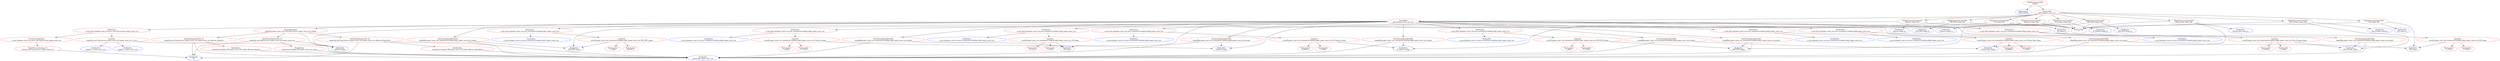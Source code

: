 digraph model_s{
"model_s" [ color=red, label="RooSimultaneousOpt\nmodel_s"];
"CMS_channel" [ color=blue, label="RooCategory\nCMS_channel"];
"pdf_binpaper_exact_out" [ color=red, label="RooProdPdf\npdf_binpaper_exact_out"];
"pdf_binpaper_exact_out_nuis" [ color=red, label="RooAddPdf\npdf_binpaper_exact_out_nuis"];
"shapeBkg_paper_exact_out_anomalousCoupling_bkg8_paper_exact_out_morph" [ color=red, label="FastVerticalInterpHistPdf2\nshapeBkg_paper_exact_out_anomalousCoupling_bkg8_paper_exact_out_morph"];
"Non_Prompt_shape" [ color=blue, label="RooRealVar\nNon_Prompt_shape"];
"observable_paper_exact_out" [ color=blue, label="RooRealVar\nobservable_paper_exact_out"];
"shapeBkg_paper_exact_out_anomalousCoupling_bkg7_paper_exact_out_morph" [ color=red, label="FastVerticalInterpHistPdf2\nshapeBkg_paper_exact_out_anomalousCoupling_bkg7_paper_exact_out_morph"];
"WW_DPS_shape" [ color=blue, label="RooRealVar\nWW_DPS_shape"];
"shapeBkg_paper_exact_out_anomalousCoupling_bkg2_paper_exact_out_morph" [ color=red, label="FastVerticalInterpHistPdf2\nshapeBkg_paper_exact_out_anomalousCoupling_bkg2_paper_exact_out_morph"];
"WZ_shape" [ color=blue, label="RooRealVar\nWZ_shape"];
"shapeBkg_paper_exact_out_anomalousCoupling_bkg3_paper_exact_out_morph" [ color=red, label="FastVerticalInterpHistPdf2\nshapeBkg_paper_exact_out_anomalousCoupling_bkg3_paper_exact_out_morph"];
"ZZ_shape" [ color=blue, label="RooRealVar\nZZ_shape"];
"shapeBkg_paper_exact_out_anomalousCoupling_bkg5_paper_exact_out_morph" [ color=red, label="FastVerticalInterpHistPdf2\nshapeBkg_paper_exact_out_anomalousCoupling_bkg5_paper_exact_out_morph"];
"Wrong_Sign_shape" [ color=blue, label="RooRealVar\nWrong_Sign_shape"];
"shapeSig_paper_exact_out_anoCoupl_process_paper_exact_out_morph" [ color=red, label="VerticalInterpPdf\nshapeSig_paper_exact_out_anoCoupl_process_paper_exact_out_morph"];
"shapeSig_anoCoupl_process_paper_exact_out_paper_exact_out" [ color=red, label="RooACSemiAnalyticPdf_1D\nshapeSig_anoCoupl_process_paper_exact_out_paper_exact_out"];
"anomalousCoupling_SM_paper_exact_out_shape" [ color=red, label="RooHistFunc\nanomalousCoupling_SM_paper_exact_out_shape"];
"fs0" [ color=blue, label="RooRealVar\nfs0"];
"shapeSig_anoCoupl_process_paper_exact_out_paper_exact_out_diboson_shapeUp" [ color=red, label="RooACSemiAnalyticPdf_1D\nshapeSig_anoCoupl_process_paper_exact_out_paper_exact_out_diboson_shapeUp"];
"anomalousCoupling_SM_paper_exact_out_shape_diboson_shapeUp" [ color=red, label="RooHistFunc\nanomalousCoupling_SM_paper_exact_out_shape_diboson_shapeUp"];
"shapeSig_anoCoupl_process_paper_exact_out_paper_exact_out_diboson_shapeDown" [ color=red, label="RooACSemiAnalyticPdf_1D\nshapeSig_anoCoupl_process_paper_exact_out_paper_exact_out_diboson_shapeDown"];
"anomalousCoupling_SM_paper_exact_out_shape_diboson_shapeDown" [ color=red, label="RooHistFunc\nanomalousCoupling_SM_paper_exact_out_shape_diboson_shapeDown"];
"diboson_shape" [ color=blue, label="RooRealVar\ndiboson_shape"];
"shapeBkg_paper_exact_out_anomalousCoupling_bkg1_paper_exact_out_morph" [ color=red, label="FastVerticalInterpHistPdf2\nshapeBkg_paper_exact_out_anomalousCoupling_bkg1_paper_exact_out_morph"];
"WW_QCD_shape" [ color=blue, label="RooRealVar\nWW_QCD_shape"];
"shapeBkg_paper_exact_out_anomalousCoupling_bkg4_paper_exact_out_morph" [ color=red, label="FastVerticalInterpHistPdf2\nshapeBkg_paper_exact_out_anomalousCoupling_bkg4_paper_exact_out_morph"];
"Triboson_shape" [ color=blue, label="RooRealVar\nTriboson_shape"];
"shapeBkg_paper_exact_out_anomalousCoupling_bkg6_paper_exact_out_morph" [ color=red, label="FastVerticalInterpHistPdf2\nshapeBkg_paper_exact_out_anomalousCoupling_bkg6_paper_exact_out_morph"];
"W_Gamma_shape" [ color=blue, label="RooRealVar\nW_Gamma_shape"];
"n_exp_final_binpaper_exact_out_proc_anomalousCoupling_bkg8_paper_exact_out" [ color=red, label="RooProduct\nn_exp_final_binpaper_exact_out_proc_anomalousCoupling_bkg8_paper_exact_out"];
"n_exp_binpaper_exact_out_proc_anomalousCoupling_bkg8_paper_exact_out" [ color=blue, label="RooRealVar\nn_exp_binpaper_exact_out_proc_anomalousCoupling_bkg8_paper_exact_out"];
"systeff_paper_exact_out_anomalousCoupling_bkg8_paper_exact_out_Non_Prompt_shape" [ color=red, label="AsymPow\nsysteff_paper_exact_out_anomalousCoupling_bkg8_paper_exact_out_Non_Prompt_shape"];
"0.765744" [ color=red, label="RooConstVar\n0.765744"];
"1.23426" [ color=red, label="RooConstVar\n1.23426"];
"n_exp_final_binpaper_exact_out_proc_anomalousCoupling_bkg7_paper_exact_out" [ color=red, label="RooProduct\nn_exp_final_binpaper_exact_out_proc_anomalousCoupling_bkg7_paper_exact_out"];
"n_exp_binpaper_exact_out_proc_anomalousCoupling_bkg7_paper_exact_out" [ color=blue, label="RooRealVar\nn_exp_binpaper_exact_out_proc_anomalousCoupling_bkg7_paper_exact_out"];
"systeff_paper_exact_out_anomalousCoupling_bkg7_paper_exact_out_WW_DPS_shape" [ color=red, label="AsymPow\nsysteff_paper_exact_out_anomalousCoupling_bkg7_paper_exact_out_WW_DPS_shape"];
"0.810573" [ color=red, label="RooConstVar\n0.810573"];
"1.18943" [ color=red, label="RooConstVar\n1.18943"];
"n_exp_final_binpaper_exact_out_proc_anomalousCoupling_bkg2_paper_exact_out" [ color=red, label="RooProduct\nn_exp_final_binpaper_exact_out_proc_anomalousCoupling_bkg2_paper_exact_out"];
"n_exp_binpaper_exact_out_proc_anomalousCoupling_bkg2_paper_exact_out" [ color=blue, label="RooRealVar\nn_exp_binpaper_exact_out_proc_anomalousCoupling_bkg2_paper_exact_out"];
"systeff_paper_exact_out_anomalousCoupling_bkg2_paper_exact_out_WZ_shape" [ color=red, label="AsymPow\nsysteff_paper_exact_out_anomalousCoupling_bkg2_paper_exact_out_WZ_shape"];
"0.74254" [ color=red, label="RooConstVar\n0.74254"];
"1.25746" [ color=red, label="RooConstVar\n1.25746"];
"n_exp_final_binpaper_exact_out_proc_anomalousCoupling_bkg3_paper_exact_out" [ color=red, label="RooProduct\nn_exp_final_binpaper_exact_out_proc_anomalousCoupling_bkg3_paper_exact_out"];
"n_exp_binpaper_exact_out_proc_anomalousCoupling_bkg3_paper_exact_out" [ color=blue, label="RooRealVar\nn_exp_binpaper_exact_out_proc_anomalousCoupling_bkg3_paper_exact_out"];
"systeff_paper_exact_out_anomalousCoupling_bkg3_paper_exact_out_ZZ_shape" [ color=red, label="AsymPow\nsysteff_paper_exact_out_anomalousCoupling_bkg3_paper_exact_out_ZZ_shape"];
"0.721212" [ color=red, label="RooConstVar\n0.721212"];
"1.27879" [ color=red, label="RooConstVar\n1.27879"];
"n_exp_final_binpaper_exact_out_proc_anomalousCoupling_bkg5_paper_exact_out" [ color=red, label="RooProduct\nn_exp_final_binpaper_exact_out_proc_anomalousCoupling_bkg5_paper_exact_out"];
"n_exp_binpaper_exact_out_proc_anomalousCoupling_bkg5_paper_exact_out" [ color=blue, label="RooRealVar\nn_exp_binpaper_exact_out_proc_anomalousCoupling_bkg5_paper_exact_out"];
"systeff_paper_exact_out_anomalousCoupling_bkg5_paper_exact_out_Wrong_Sign_shape" [ color=red, label="AsymPow\nsysteff_paper_exact_out_anomalousCoupling_bkg5_paper_exact_out_Wrong_Sign_shape"];
"0.648942" [ color=red, label="RooConstVar\n0.648942"];
"1.35106" [ color=red, label="RooConstVar\n1.35106"];
"n_exp_final_binpaper_exact_out_proc_anoCoupl_process_paper_exact_out" [ color=red, label="RooProduct\nn_exp_final_binpaper_exact_out_proc_anoCoupl_process_paper_exact_out"];
"n_exp_binpaper_exact_out_proc_anoCoupl_process_paper_exact_out" [ color=red, label="ProcessNormalization\nn_exp_binpaper_exact_out_proc_anoCoupl_process_paper_exact_out"];
"Scaling_anoCoupl_process_paper_exact_out" [ color=red, label="RooACProcessScaling_1D\nScaling_anoCoupl_process_paper_exact_out"];
"shapeSig_anoCoupl_process_paper_exact_out_paper_exact_out__norm" [ color=red, label="AsymPow\nshapeSig_anoCoupl_process_paper_exact_out_paper_exact_out__norm"];
"kappaL_1_paper_exact_out" [ color=blue, label="RooRealVar\nkappaL_1_paper_exact_out"];
"kappaH_1_paper_exact_out" [ color=blue, label="RooRealVar\nkappaH_1_paper_exact_out"];
"n_exp_final_binpaper_exact_out_proc_anomalousCoupling_bkg1_paper_exact_out" [ color=red, label="RooProduct\nn_exp_final_binpaper_exact_out_proc_anomalousCoupling_bkg1_paper_exact_out"];
"n_exp_binpaper_exact_out_proc_anomalousCoupling_bkg1_paper_exact_out" [ color=blue, label="RooRealVar\nn_exp_binpaper_exact_out_proc_anomalousCoupling_bkg1_paper_exact_out"];
"systeff_paper_exact_out_anomalousCoupling_bkg1_paper_exact_out_WW_QCD_shape" [ color=red, label="AsymPow\nsysteff_paper_exact_out_anomalousCoupling_bkg1_paper_exact_out_WW_QCD_shape"];
"0.717482" [ color=red, label="RooConstVar\n0.717482"];
"1.28252" [ color=red, label="RooConstVar\n1.28252"];
"n_exp_final_binpaper_exact_out_proc_anomalousCoupling_bkg4_paper_exact_out" [ color=red, label="RooProduct\nn_exp_final_binpaper_exact_out_proc_anomalousCoupling_bkg4_paper_exact_out"];
"n_exp_binpaper_exact_out_proc_anomalousCoupling_bkg4_paper_exact_out" [ color=blue, label="RooRealVar\nn_exp_binpaper_exact_out_proc_anomalousCoupling_bkg4_paper_exact_out"];
"systeff_paper_exact_out_anomalousCoupling_bkg4_paper_exact_out_Triboson_shape" [ color=red, label="AsymPow\nsysteff_paper_exact_out_anomalousCoupling_bkg4_paper_exact_out_Triboson_shape"];
"0.773367" [ color=red, label="RooConstVar\n0.773367"];
"1.22663" [ color=red, label="RooConstVar\n1.22663"];
"n_exp_final_binpaper_exact_out_proc_anomalousCoupling_bkg6_paper_exact_out" [ color=red, label="RooProduct\nn_exp_final_binpaper_exact_out_proc_anomalousCoupling_bkg6_paper_exact_out"];
"n_exp_binpaper_exact_out_proc_anomalousCoupling_bkg6_paper_exact_out" [ color=blue, label="RooRealVar\nn_exp_binpaper_exact_out_proc_anomalousCoupling_bkg6_paper_exact_out"];
"systeff_paper_exact_out_anomalousCoupling_bkg6_paper_exact_out_W_Gamma_shape" [ color=red, label="AsymPow\nsysteff_paper_exact_out_anomalousCoupling_bkg6_paper_exact_out_W_Gamma_shape"];
"0.649913" [ color=red, label="RooConstVar\n0.649913"];
"1.35009" [ color=red, label="RooConstVar\n1.35009"];
"WW_QCD_shape_Pdf" [ color=red, label="SimpleGaussianConstraint\nWW_QCD_shape_Pdf"];
"1" [ color=red, label="RooConstVar\n1"];
"WW_QCD_shape_In" [ color=blue, label="RooRealVar\nWW_QCD_shape_In"];
"WZ_shape_Pdf" [ color=red, label="SimpleGaussianConstraint\nWZ_shape_Pdf"];
"WZ_shape_In" [ color=blue, label="RooRealVar\nWZ_shape_In"];
"ZZ_shape_Pdf" [ color=red, label="SimpleGaussianConstraint\nZZ_shape_Pdf"];
"ZZ_shape_In" [ color=blue, label="RooRealVar\nZZ_shape_In"];
"Triboson_shape_Pdf" [ color=red, label="SimpleGaussianConstraint\nTriboson_shape_Pdf"];
"Triboson_shape_In" [ color=blue, label="RooRealVar\nTriboson_shape_In"];
"Wrong_Sign_shape_Pdf" [ color=red, label="SimpleGaussianConstraint\nWrong_Sign_shape_Pdf"];
"Wrong_Sign_shape_In" [ color=blue, label="RooRealVar\nWrong_Sign_shape_In"];
"W_Gamma_shape_Pdf" [ color=red, label="SimpleGaussianConstraint\nW_Gamma_shape_Pdf"];
"W_Gamma_shape_In" [ color=blue, label="RooRealVar\nW_Gamma_shape_In"];
"WW_DPS_shape_Pdf" [ color=red, label="SimpleGaussianConstraint\nWW_DPS_shape_Pdf"];
"WW_DPS_shape_In" [ color=blue, label="RooRealVar\nWW_DPS_shape_In"];
"Non_Prompt_shape_Pdf" [ color=red, label="SimpleGaussianConstraint\nNon_Prompt_shape_Pdf"];
"Non_Prompt_shape_In" [ color=blue, label="RooRealVar\nNon_Prompt_shape_In"];
"diboson_shape_Pdf" [ color=red, label="SimpleGaussianConstraint\ndiboson_shape_Pdf"];
"diboson_shape_In" [ color=blue, label="RooRealVar\ndiboson_shape_In"];
"shapeSig_anoCoupl_process_paper_exact_out_paper_exact_out__norm" -> "kappaL_1_paper_exact_out";
"shapeSig_anoCoupl_process_paper_exact_out_paper_exact_out__norm" -> "kappaH_1_paper_exact_out";
"shapeSig_anoCoupl_process_paper_exact_out_paper_exact_out__norm" -> "diboson_shape";
"Scaling_anoCoupl_process_paper_exact_out" -> "fs0";
"WW_QCD_shape_Pdf" -> "WW_QCD_shape";
"WW_QCD_shape_Pdf" -> "WW_QCD_shape_In";
"WW_QCD_shape_Pdf" -> "1";
"Triboson_shape_Pdf" -> "1";
"Triboson_shape_Pdf" -> "Triboson_shape";
"Triboson_shape_Pdf" -> "Triboson_shape_In";
"WZ_shape_Pdf" -> "1";
"WZ_shape_Pdf" -> "WZ_shape";
"WZ_shape_Pdf" -> "WZ_shape_In";
"ZZ_shape_Pdf" -> "1";
"ZZ_shape_Pdf" -> "ZZ_shape_In";
"ZZ_shape_Pdf" -> "ZZ_shape";
"WW_DPS_shape_Pdf" -> "1";
"WW_DPS_shape_Pdf" -> "WW_DPS_shape_In";
"WW_DPS_shape_Pdf" -> "WW_DPS_shape";
"Wrong_Sign_shape_Pdf" -> "1";
"Wrong_Sign_shape_Pdf" -> "Wrong_Sign_shape_In";
"Wrong_Sign_shape_Pdf" -> "Wrong_Sign_shape";
"W_Gamma_shape_Pdf" -> "1";
"W_Gamma_shape_Pdf" -> "W_Gamma_shape_In";
"W_Gamma_shape_Pdf" -> "W_Gamma_shape";
"Non_Prompt_shape_Pdf" -> "1";
"Non_Prompt_shape_Pdf" -> "Non_Prompt_shape_In";
"Non_Prompt_shape_Pdf" -> "Non_Prompt_shape";
"diboson_shape_Pdf" -> "diboson_shape";
"diboson_shape_Pdf" -> "1";
"diboson_shape_Pdf" -> "diboson_shape_In";
"n_exp_binpaper_exact_out_proc_anoCoupl_process_paper_exact_out" -> "Scaling_anoCoupl_process_paper_exact_out";
"systeff_paper_exact_out_anomalousCoupling_bkg8_paper_exact_out_Non_Prompt_shape" -> "Non_Prompt_shape";
"systeff_paper_exact_out_anomalousCoupling_bkg8_paper_exact_out_Non_Prompt_shape" -> "0.765744";
"systeff_paper_exact_out_anomalousCoupling_bkg8_paper_exact_out_Non_Prompt_shape" -> "1.23426";
"n_exp_final_binpaper_exact_out_proc_anomalousCoupling_bkg8_paper_exact_out" -> "n_exp_binpaper_exact_out_proc_anomalousCoupling_bkg8_paper_exact_out";
"n_exp_final_binpaper_exact_out_proc_anomalousCoupling_bkg8_paper_exact_out" -> "systeff_paper_exact_out_anomalousCoupling_bkg8_paper_exact_out_Non_Prompt_shape";
"systeff_paper_exact_out_anomalousCoupling_bkg2_paper_exact_out_WZ_shape" -> "WZ_shape";
"systeff_paper_exact_out_anomalousCoupling_bkg2_paper_exact_out_WZ_shape" -> "0.74254";
"systeff_paper_exact_out_anomalousCoupling_bkg2_paper_exact_out_WZ_shape" -> "1.25746";
"n_exp_final_binpaper_exact_out_proc_anomalousCoupling_bkg7_paper_exact_out" -> "n_exp_binpaper_exact_out_proc_anomalousCoupling_bkg7_paper_exact_out";
"n_exp_final_binpaper_exact_out_proc_anomalousCoupling_bkg7_paper_exact_out" -> "systeff_paper_exact_out_anomalousCoupling_bkg7_paper_exact_out_WW_DPS_shape";
"systeff_paper_exact_out_anomalousCoupling_bkg7_paper_exact_out_WW_DPS_shape" -> "WW_DPS_shape";
"systeff_paper_exact_out_anomalousCoupling_bkg7_paper_exact_out_WW_DPS_shape" -> "0.810573";
"systeff_paper_exact_out_anomalousCoupling_bkg7_paper_exact_out_WW_DPS_shape" -> "1.18943";
"n_exp_final_binpaper_exact_out_proc_anomalousCoupling_bkg2_paper_exact_out" -> "n_exp_binpaper_exact_out_proc_anomalousCoupling_bkg2_paper_exact_out";
"n_exp_final_binpaper_exact_out_proc_anomalousCoupling_bkg2_paper_exact_out" -> "systeff_paper_exact_out_anomalousCoupling_bkg2_paper_exact_out_WZ_shape";
"systeff_paper_exact_out_anomalousCoupling_bkg3_paper_exact_out_ZZ_shape" -> "ZZ_shape";
"systeff_paper_exact_out_anomalousCoupling_bkg3_paper_exact_out_ZZ_shape" -> "0.721212";
"systeff_paper_exact_out_anomalousCoupling_bkg3_paper_exact_out_ZZ_shape" -> "1.27879";
"n_exp_final_binpaper_exact_out_proc_anomalousCoupling_bkg3_paper_exact_out" -> "n_exp_binpaper_exact_out_proc_anomalousCoupling_bkg3_paper_exact_out";
"n_exp_final_binpaper_exact_out_proc_anomalousCoupling_bkg3_paper_exact_out" -> "systeff_paper_exact_out_anomalousCoupling_bkg3_paper_exact_out_ZZ_shape";
"systeff_paper_exact_out_anomalousCoupling_bkg5_paper_exact_out_Wrong_Sign_shape" -> "Wrong_Sign_shape";
"systeff_paper_exact_out_anomalousCoupling_bkg5_paper_exact_out_Wrong_Sign_shape" -> "0.648942";
"systeff_paper_exact_out_anomalousCoupling_bkg5_paper_exact_out_Wrong_Sign_shape" -> "1.35106";
"n_exp_final_binpaper_exact_out_proc_anomalousCoupling_bkg5_paper_exact_out" -> "n_exp_binpaper_exact_out_proc_anomalousCoupling_bkg5_paper_exact_out";
"n_exp_final_binpaper_exact_out_proc_anomalousCoupling_bkg5_paper_exact_out" -> "systeff_paper_exact_out_anomalousCoupling_bkg5_paper_exact_out_Wrong_Sign_shape";
"n_exp_final_binpaper_exact_out_proc_anomalousCoupling_bkg1_paper_exact_out" -> "n_exp_binpaper_exact_out_proc_anomalousCoupling_bkg1_paper_exact_out";
"n_exp_final_binpaper_exact_out_proc_anomalousCoupling_bkg1_paper_exact_out" -> "systeff_paper_exact_out_anomalousCoupling_bkg1_paper_exact_out_WW_QCD_shape";
"systeff_paper_exact_out_anomalousCoupling_bkg6_paper_exact_out_W_Gamma_shape" -> "W_Gamma_shape";
"systeff_paper_exact_out_anomalousCoupling_bkg6_paper_exact_out_W_Gamma_shape" -> "0.649913";
"systeff_paper_exact_out_anomalousCoupling_bkg6_paper_exact_out_W_Gamma_shape" -> "1.35009";
"systeff_paper_exact_out_anomalousCoupling_bkg4_paper_exact_out_Triboson_shape" -> "Triboson_shape";
"systeff_paper_exact_out_anomalousCoupling_bkg4_paper_exact_out_Triboson_shape" -> "0.773367";
"systeff_paper_exact_out_anomalousCoupling_bkg4_paper_exact_out_Triboson_shape" -> "1.22663";
"systeff_paper_exact_out_anomalousCoupling_bkg1_paper_exact_out_WW_QCD_shape" -> "WW_QCD_shape";
"systeff_paper_exact_out_anomalousCoupling_bkg1_paper_exact_out_WW_QCD_shape" -> "0.717482";
"systeff_paper_exact_out_anomalousCoupling_bkg1_paper_exact_out_WW_QCD_shape" -> "1.28252";
"n_exp_final_binpaper_exact_out_proc_anoCoupl_process_paper_exact_out" -> "shapeSig_anoCoupl_process_paper_exact_out_paper_exact_out__norm";
"n_exp_final_binpaper_exact_out_proc_anoCoupl_process_paper_exact_out" -> "n_exp_binpaper_exact_out_proc_anoCoupl_process_paper_exact_out";
"n_exp_final_binpaper_exact_out_proc_anomalousCoupling_bkg4_paper_exact_out" -> "n_exp_binpaper_exact_out_proc_anomalousCoupling_bkg4_paper_exact_out";
"n_exp_final_binpaper_exact_out_proc_anomalousCoupling_bkg4_paper_exact_out" -> "systeff_paper_exact_out_anomalousCoupling_bkg4_paper_exact_out_Triboson_shape";
"n_exp_final_binpaper_exact_out_proc_anomalousCoupling_bkg6_paper_exact_out" -> "n_exp_binpaper_exact_out_proc_anomalousCoupling_bkg6_paper_exact_out";
"n_exp_final_binpaper_exact_out_proc_anomalousCoupling_bkg6_paper_exact_out" -> "systeff_paper_exact_out_anomalousCoupling_bkg6_paper_exact_out_W_Gamma_shape";
"pdf_binpaper_exact_out" -> "WW_QCD_shape_Pdf";
"pdf_binpaper_exact_out" -> "Triboson_shape_Pdf";
"pdf_binpaper_exact_out" -> "WZ_shape_Pdf";
"pdf_binpaper_exact_out" -> "ZZ_shape_Pdf";
"pdf_binpaper_exact_out" -> "WW_DPS_shape_Pdf";
"pdf_binpaper_exact_out" -> "Wrong_Sign_shape_Pdf";
"pdf_binpaper_exact_out" -> "W_Gamma_shape_Pdf";
"pdf_binpaper_exact_out" -> "Non_Prompt_shape_Pdf";
"pdf_binpaper_exact_out" -> "diboson_shape_Pdf";
"pdf_binpaper_exact_out" -> "pdf_binpaper_exact_out_nuis";
"pdf_binpaper_exact_out_nuis" -> "n_exp_final_binpaper_exact_out_proc_anomalousCoupling_bkg8_paper_exact_out";
"pdf_binpaper_exact_out_nuis" -> "n_exp_final_binpaper_exact_out_proc_anomalousCoupling_bkg7_paper_exact_out";
"pdf_binpaper_exact_out_nuis" -> "n_exp_final_binpaper_exact_out_proc_anomalousCoupling_bkg2_paper_exact_out";
"pdf_binpaper_exact_out_nuis" -> "n_exp_final_binpaper_exact_out_proc_anomalousCoupling_bkg3_paper_exact_out";
"pdf_binpaper_exact_out_nuis" -> "n_exp_final_binpaper_exact_out_proc_anomalousCoupling_bkg5_paper_exact_out";
"pdf_binpaper_exact_out_nuis" -> "n_exp_final_binpaper_exact_out_proc_anomalousCoupling_bkg1_paper_exact_out";
"pdf_binpaper_exact_out_nuis" -> "n_exp_final_binpaper_exact_out_proc_anoCoupl_process_paper_exact_out";
"pdf_binpaper_exact_out_nuis" -> "n_exp_final_binpaper_exact_out_proc_anomalousCoupling_bkg4_paper_exact_out";
"pdf_binpaper_exact_out_nuis" -> "n_exp_final_binpaper_exact_out_proc_anomalousCoupling_bkg6_paper_exact_out";
"pdf_binpaper_exact_out_nuis" -> "shapeBkg_paper_exact_out_anomalousCoupling_bkg8_paper_exact_out_morph";
"pdf_binpaper_exact_out_nuis" -> "shapeBkg_paper_exact_out_anomalousCoupling_bkg7_paper_exact_out_morph";
"pdf_binpaper_exact_out_nuis" -> "shapeBkg_paper_exact_out_anomalousCoupling_bkg2_paper_exact_out_morph";
"pdf_binpaper_exact_out_nuis" -> "shapeBkg_paper_exact_out_anomalousCoupling_bkg3_paper_exact_out_morph";
"pdf_binpaper_exact_out_nuis" -> "shapeBkg_paper_exact_out_anomalousCoupling_bkg5_paper_exact_out_morph";
"pdf_binpaper_exact_out_nuis" -> "shapeSig_paper_exact_out_anoCoupl_process_paper_exact_out_morph";
"pdf_binpaper_exact_out_nuis" -> "shapeBkg_paper_exact_out_anomalousCoupling_bkg6_paper_exact_out_morph";
"pdf_binpaper_exact_out_nuis" -> "shapeBkg_paper_exact_out_anomalousCoupling_bkg4_paper_exact_out_morph";
"pdf_binpaper_exact_out_nuis" -> "shapeBkg_paper_exact_out_anomalousCoupling_bkg1_paper_exact_out_morph";
"shapeBkg_paper_exact_out_anomalousCoupling_bkg8_paper_exact_out_morph" -> "observable_paper_exact_out";
"shapeBkg_paper_exact_out_anomalousCoupling_bkg8_paper_exact_out_morph" -> "Non_Prompt_shape";
"shapeBkg_paper_exact_out_anomalousCoupling_bkg7_paper_exact_out_morph" -> "observable_paper_exact_out";
"shapeBkg_paper_exact_out_anomalousCoupling_bkg7_paper_exact_out_morph" -> "WW_DPS_shape";
"shapeBkg_paper_exact_out_anomalousCoupling_bkg2_paper_exact_out_morph" -> "observable_paper_exact_out";
"shapeBkg_paper_exact_out_anomalousCoupling_bkg2_paper_exact_out_morph" -> "WZ_shape";
"shapeBkg_paper_exact_out_anomalousCoupling_bkg3_paper_exact_out_morph" -> "observable_paper_exact_out";
"shapeBkg_paper_exact_out_anomalousCoupling_bkg3_paper_exact_out_morph" -> "ZZ_shape";
"shapeBkg_paper_exact_out_anomalousCoupling_bkg5_paper_exact_out_morph" -> "observable_paper_exact_out";
"shapeBkg_paper_exact_out_anomalousCoupling_bkg5_paper_exact_out_morph" -> "Wrong_Sign_shape";
"shapeSig_paper_exact_out_anoCoupl_process_paper_exact_out_morph" -> "diboson_shape";
"shapeSig_paper_exact_out_anoCoupl_process_paper_exact_out_morph" -> "shapeSig_anoCoupl_process_paper_exact_out_paper_exact_out";
"shapeSig_paper_exact_out_anoCoupl_process_paper_exact_out_morph" -> "shapeSig_anoCoupl_process_paper_exact_out_paper_exact_out_diboson_shapeUp";
"shapeSig_paper_exact_out_anoCoupl_process_paper_exact_out_morph" -> "shapeSig_anoCoupl_process_paper_exact_out_paper_exact_out_diboson_shapeDown";
"shapeSig_anoCoupl_process_paper_exact_out_paper_exact_out" -> "observable_paper_exact_out";
"shapeSig_anoCoupl_process_paper_exact_out_paper_exact_out" -> "fs0";
"shapeSig_anoCoupl_process_paper_exact_out_paper_exact_out" -> "anomalousCoupling_SM_paper_exact_out_shape";
"anomalousCoupling_SM_paper_exact_out_shape" -> "observable_paper_exact_out";
"anomalousCoupling_SM_paper_exact_out_shape_diboson_shapeUp" -> "observable_paper_exact_out";
"shapeBkg_paper_exact_out_anomalousCoupling_bkg6_paper_exact_out_morph" -> "observable_paper_exact_out";
"shapeBkg_paper_exact_out_anomalousCoupling_bkg6_paper_exact_out_morph" -> "W_Gamma_shape";
"shapeSig_anoCoupl_process_paper_exact_out_paper_exact_out_diboson_shapeUp" -> "observable_paper_exact_out";
"shapeSig_anoCoupl_process_paper_exact_out_paper_exact_out_diboson_shapeUp" -> "fs0";
"shapeSig_anoCoupl_process_paper_exact_out_paper_exact_out_diboson_shapeUp" -> "anomalousCoupling_SM_paper_exact_out_shape_diboson_shapeUp";
"shapeSig_anoCoupl_process_paper_exact_out_paper_exact_out_diboson_shapeDown" -> "observable_paper_exact_out";
"shapeSig_anoCoupl_process_paper_exact_out_paper_exact_out_diboson_shapeDown" -> "fs0";
"shapeSig_anoCoupl_process_paper_exact_out_paper_exact_out_diboson_shapeDown" -> "anomalousCoupling_SM_paper_exact_out_shape_diboson_shapeDown";
"anomalousCoupling_SM_paper_exact_out_shape_diboson_shapeDown" -> "observable_paper_exact_out";
"shapeBkg_paper_exact_out_anomalousCoupling_bkg4_paper_exact_out_morph" -> "observable_paper_exact_out";
"shapeBkg_paper_exact_out_anomalousCoupling_bkg4_paper_exact_out_morph" -> "Triboson_shape";
"shapeBkg_paper_exact_out_anomalousCoupling_bkg1_paper_exact_out_morph" -> "observable_paper_exact_out";
"shapeBkg_paper_exact_out_anomalousCoupling_bkg1_paper_exact_out_morph" -> "WW_QCD_shape";
"model_s" -> "CMS_channel";
"model_s" -> "pdf_binpaper_exact_out";
}
